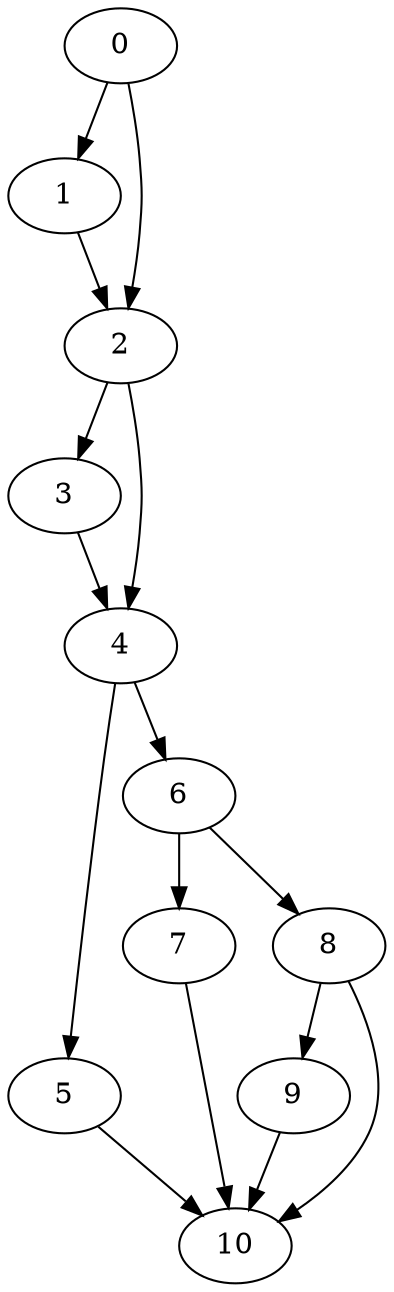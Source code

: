 digraph {
	0
	1
	2
	3
	4
	5
	6
	7
	8
	9
	10
	6 -> 8
	8 -> 9
	0 -> 1
	1 -> 2
	0 -> 2
	2 -> 3
	4 -> 5
	4 -> 6
	6 -> 7
	2 -> 4
	3 -> 4
	9 -> 10
	5 -> 10
	7 -> 10
	8 -> 10
}
